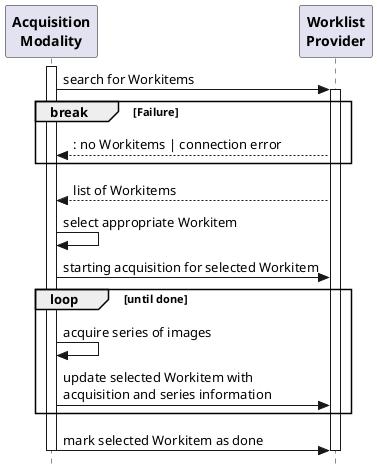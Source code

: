 @startuml Overview
!pragma teoz true
skinparam style strictuml

hide footbox

participant "**Acquisition**\n**Modality**" as SCU
participant "**Worklist**\n**Provider**" as SCP

activate SCU
SCU -> SCP: search for Workitems
activate SCP
break Failure
  SCU <-- SCP: : no Workitems | connection error
end
SCU <-- SCP: list of Workitems

' Select the correct workitem from the list (calls himself again)'
SCU -> SCU: select appropriate Workitem

' Start the acquisition of the images by creating a MPPS '
SCU -> SCP: starting acquisition for selected Workitem

' Start the aqcuisition of the images '
loop until done
  SCU -> SCU: acquire series of images
  SCU -> SCP: update selected Workitem with\nacquisition and series information
end

' Complete the aqcuisition of the images '
SCU -> SCP: mark selected Workitem as done

deactivate SCP
deactivate SCU